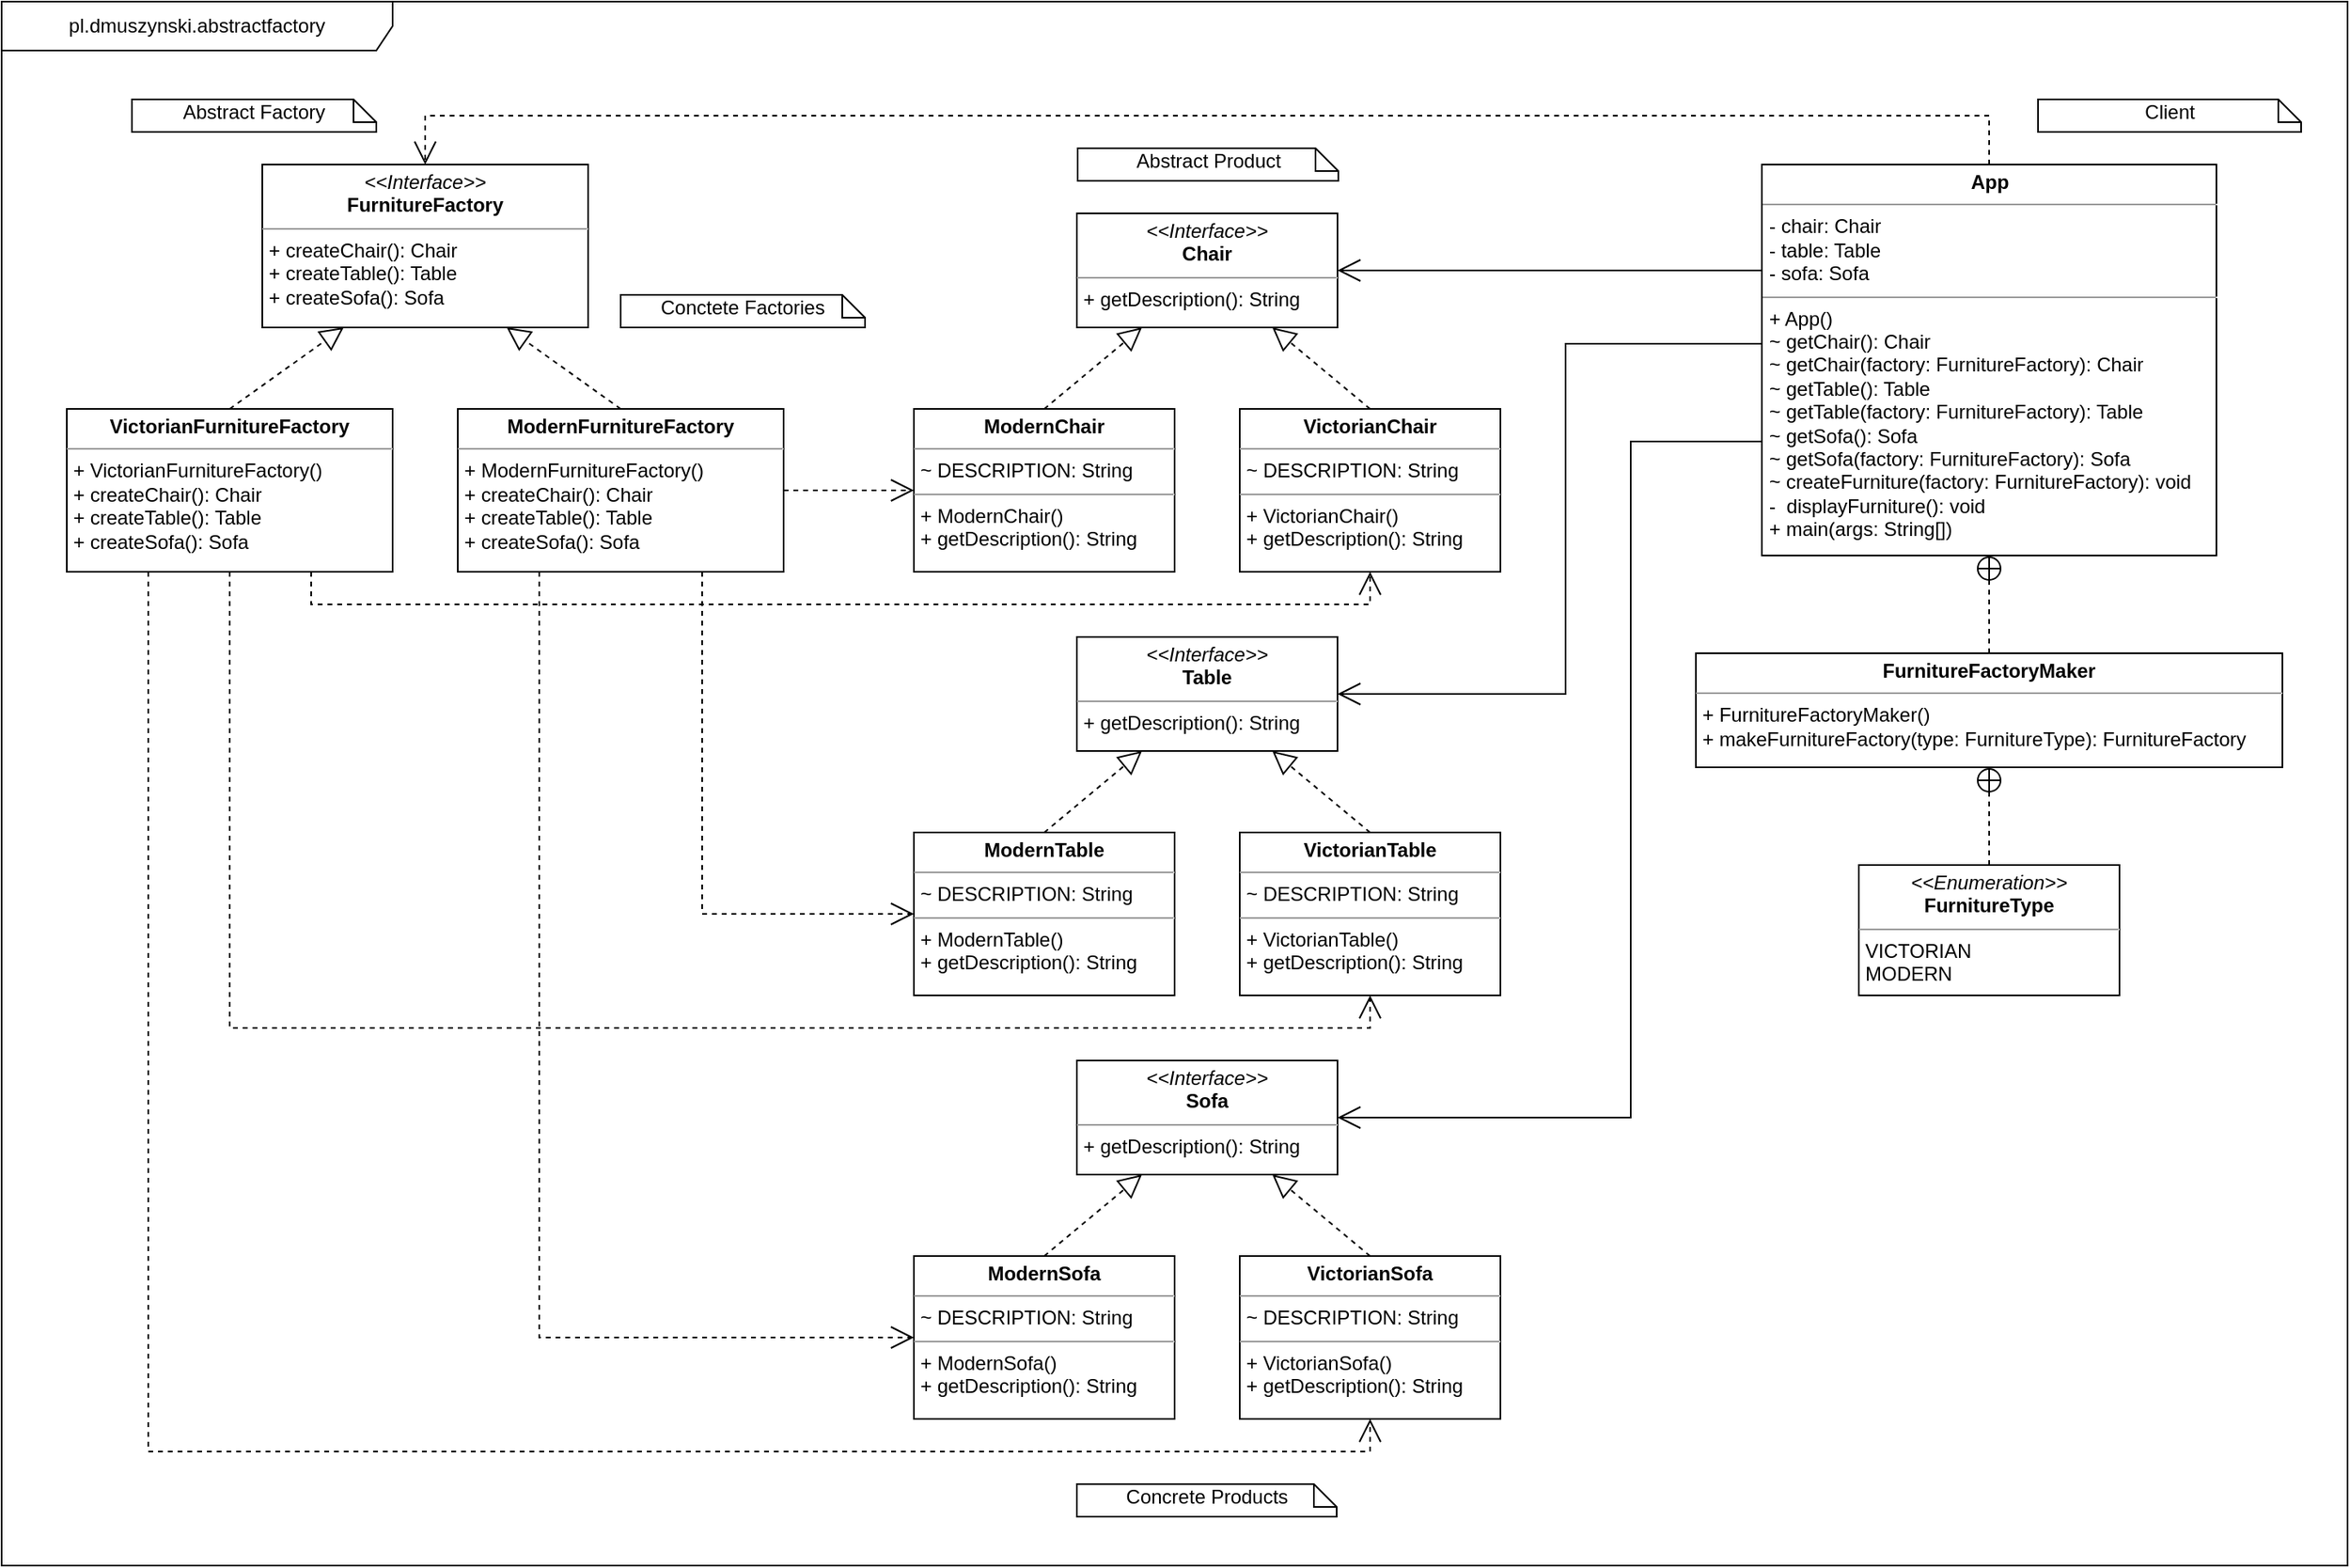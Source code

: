 <mxfile version="12.7.9" type="device"><diagram id="DLrdYmV71rnjznut05fL" name="Page-1"><mxGraphModel dx="1185" dy="629" grid="1" gridSize="10" guides="1" tooltips="1" connect="1" arrows="1" fold="1" page="1" pageScale="1" pageWidth="827" pageHeight="1169" math="0" shadow="0"><root><mxCell id="0"/><mxCell id="1" parent="0"/><mxCell id="nlImfjhAGIeM2kRz3IHG-3" value="pl.dmuszynski.abstractfactory" style="shape=umlFrame;whiteSpace=wrap;html=1;width=240;height=30;fillColor=#ffffff;" vertex="1" parent="1"><mxGeometry width="1440" height="960" as="geometry"/></mxCell><mxCell id="nlImfjhAGIeM2kRz3IHG-1" value="&lt;p style=&quot;margin: 0px ; margin-top: 4px ; text-align: center&quot;&gt;&lt;i&gt;&amp;lt;&amp;lt;Interface&amp;gt;&amp;gt;&lt;/i&gt;&lt;br&gt;&lt;b&gt;FurnitureFactory&lt;/b&gt;&lt;/p&gt;&lt;hr size=&quot;1&quot;&gt;&lt;p style=&quot;margin: 0px ; margin-left: 4px&quot;&gt;+ createChair(): Chair&lt;br&gt;+ createTable(): Table&lt;/p&gt;&lt;p style=&quot;margin: 0px ; margin-left: 4px&quot;&gt;+ createSofa(): Sofa&lt;/p&gt;" style="verticalAlign=top;align=left;overflow=fill;fontSize=12;fontFamily=Helvetica;html=1;" vertex="1" parent="1"><mxGeometry x="160" y="100" width="200" height="100" as="geometry"/></mxCell><mxCell id="nlImfjhAGIeM2kRz3IHG-4" value="&lt;p style=&quot;margin: 0px ; margin-top: 4px ; text-align: center&quot;&gt;&lt;b&gt;VictorianFurnitureFactory&lt;/b&gt;&lt;/p&gt;&lt;hr size=&quot;1&quot;&gt;&lt;p style=&quot;margin: 0px 0px 0px 4px&quot;&gt;+ VictorianFurnitureFactory()&lt;/p&gt;&lt;p style=&quot;margin: 0px 0px 0px 4px&quot;&gt;+ createChair(): Chair&lt;br&gt;+ createTable(): Table&lt;/p&gt;&lt;p style=&quot;margin: 0px 0px 0px 4px&quot;&gt;+ createSofa(): Sofa&lt;/p&gt;" style="verticalAlign=top;align=left;overflow=fill;fontSize=12;fontFamily=Helvetica;html=1;" vertex="1" parent="1"><mxGeometry x="40" y="250" width="200" height="100" as="geometry"/></mxCell><mxCell id="nlImfjhAGIeM2kRz3IHG-5" value="&lt;p style=&quot;margin: 0px ; margin-top: 4px ; text-align: center&quot;&gt;&lt;b&gt;ModernFurnitureFactory&lt;/b&gt;&lt;/p&gt;&lt;hr size=&quot;1&quot;&gt;&lt;p style=&quot;margin: 0px 0px 0px 4px&quot;&gt;+ ModernFurnitureFactory()&lt;/p&gt;&lt;p style=&quot;margin: 0px 0px 0px 4px&quot;&gt;+ createChair(): Chair&lt;br&gt;+ createTable(): Table&lt;/p&gt;&lt;p style=&quot;margin: 0px 0px 0px 4px&quot;&gt;+ createSofa(): Sofa&lt;/p&gt;" style="verticalAlign=top;align=left;overflow=fill;fontSize=12;fontFamily=Helvetica;html=1;" vertex="1" parent="1"><mxGeometry x="280" y="250" width="200" height="100" as="geometry"/></mxCell><mxCell id="nlImfjhAGIeM2kRz3IHG-10" value="&lt;p style=&quot;margin: 0px ; margin-top: 4px ; text-align: center&quot;&gt;&lt;i&gt;&amp;lt;&amp;lt;Interface&amp;gt;&amp;gt;&lt;/i&gt;&lt;br&gt;&lt;b&gt;Chair&lt;/b&gt;&lt;/p&gt;&lt;hr size=&quot;1&quot;&gt;&lt;p style=&quot;margin: 0px ; margin-left: 4px&quot;&gt;+ getDescription(): String&lt;br&gt;&lt;/p&gt;" style="verticalAlign=top;align=left;overflow=fill;fontSize=12;fontFamily=Helvetica;html=1;" vertex="1" parent="1"><mxGeometry x="660" y="130" width="160" height="70" as="geometry"/></mxCell><mxCell id="nlImfjhAGIeM2kRz3IHG-12" value="&lt;p style=&quot;margin: 0px ; margin-top: 4px ; text-align: center&quot;&gt;&lt;b&gt;VictorianChair&lt;/b&gt;&lt;br&gt;&lt;/p&gt;&lt;hr size=&quot;1&quot;&gt;&lt;p style=&quot;margin: 0px ; margin-left: 4px&quot;&gt;~ DESCRIPTION: String&lt;/p&gt;&lt;hr size=&quot;1&quot;&gt;&lt;p style=&quot;margin: 0px ; margin-left: 4px&quot;&gt;+ VictorianChair()&lt;br&gt;&lt;/p&gt;&lt;p style=&quot;margin: 0px ; margin-left: 4px&quot;&gt;+ getDescription(): String&lt;/p&gt;" style="verticalAlign=top;align=left;overflow=fill;fontSize=12;fontFamily=Helvetica;html=1;" vertex="1" parent="1"><mxGeometry x="760" y="250" width="160" height="100" as="geometry"/></mxCell><mxCell id="nlImfjhAGIeM2kRz3IHG-14" value="&lt;p style=&quot;margin: 0px ; margin-top: 4px ; text-align: center&quot;&gt;&lt;b&gt;ModernChair&lt;/b&gt;&lt;br&gt;&lt;/p&gt;&lt;hr size=&quot;1&quot;&gt;&lt;p style=&quot;margin: 0px ; margin-left: 4px&quot;&gt;~ DESCRIPTION: String&lt;/p&gt;&lt;hr size=&quot;1&quot;&gt;&lt;p style=&quot;margin: 0px ; margin-left: 4px&quot;&gt;+ ModernChair()&lt;br&gt;&lt;/p&gt;&lt;p style=&quot;margin: 0px ; margin-left: 4px&quot;&gt;+ getDescription(): String&lt;/p&gt;" style="verticalAlign=top;align=left;overflow=fill;fontSize=12;fontFamily=Helvetica;html=1;" vertex="1" parent="1"><mxGeometry x="560" y="250" width="160" height="100" as="geometry"/></mxCell><mxCell id="nlImfjhAGIeM2kRz3IHG-16" value="&lt;p style=&quot;margin: 0px ; margin-top: 4px ; text-align: center&quot;&gt;&lt;i&gt;&amp;lt;&amp;lt;Interface&amp;gt;&amp;gt;&lt;/i&gt;&lt;br&gt;&lt;b&gt;Table&lt;/b&gt;&lt;/p&gt;&lt;hr size=&quot;1&quot;&gt;&lt;p style=&quot;margin: 0px ; margin-left: 4px&quot;&gt;+ getDescription(): String&lt;br&gt;&lt;/p&gt;" style="verticalAlign=top;align=left;overflow=fill;fontSize=12;fontFamily=Helvetica;html=1;" vertex="1" parent="1"><mxGeometry x="660" y="390" width="160" height="70" as="geometry"/></mxCell><mxCell id="nlImfjhAGIeM2kRz3IHG-17" value="&lt;p style=&quot;margin: 0px ; margin-top: 4px ; text-align: center&quot;&gt;&lt;b&gt;VictorianTable&lt;/b&gt;&lt;br&gt;&lt;/p&gt;&lt;hr size=&quot;1&quot;&gt;&lt;p style=&quot;margin: 0px ; margin-left: 4px&quot;&gt;~ DESCRIPTION: String&lt;/p&gt;&lt;hr size=&quot;1&quot;&gt;&lt;p style=&quot;margin: 0px ; margin-left: 4px&quot;&gt;+ VictorianTable()&lt;br&gt;&lt;/p&gt;&lt;p style=&quot;margin: 0px ; margin-left: 4px&quot;&gt;+ getDescription(): String&lt;/p&gt;" style="verticalAlign=top;align=left;overflow=fill;fontSize=12;fontFamily=Helvetica;html=1;" vertex="1" parent="1"><mxGeometry x="760" y="510" width="160" height="100" as="geometry"/></mxCell><mxCell id="nlImfjhAGIeM2kRz3IHG-19" value="&lt;p style=&quot;margin: 0px ; margin-top: 4px ; text-align: center&quot;&gt;&lt;b&gt;ModernTable&lt;/b&gt;&lt;br&gt;&lt;/p&gt;&lt;hr size=&quot;1&quot;&gt;&lt;p style=&quot;margin: 0px ; margin-left: 4px&quot;&gt;~ DESCRIPTION: String&lt;/p&gt;&lt;hr size=&quot;1&quot;&gt;&lt;p style=&quot;margin: 0px ; margin-left: 4px&quot;&gt;+ ModernTable()&lt;br&gt;&lt;/p&gt;&lt;p style=&quot;margin: 0px ; margin-left: 4px&quot;&gt;+ getDescription(): String&lt;/p&gt;" style="verticalAlign=top;align=left;overflow=fill;fontSize=12;fontFamily=Helvetica;html=1;" vertex="1" parent="1"><mxGeometry x="560" y="510" width="160" height="100" as="geometry"/></mxCell><mxCell id="nlImfjhAGIeM2kRz3IHG-31" value="" style="endArrow=block;dashed=1;endFill=0;endSize=12;html=1;entryX=0.25;entryY=1;entryDx=0;entryDy=0;exitX=0.5;exitY=0;exitDx=0;exitDy=0;elbow=vertical;" edge="1" parent="1" source="nlImfjhAGIeM2kRz3IHG-4" target="nlImfjhAGIeM2kRz3IHG-1"><mxGeometry width="160" relative="1" as="geometry"><mxPoint x="310" y="530" as="sourcePoint"/><mxPoint x="470" y="530" as="targetPoint"/></mxGeometry></mxCell><mxCell id="nlImfjhAGIeM2kRz3IHG-32" value="" style="endArrow=block;dashed=1;endFill=0;endSize=12;html=1;entryX=0.75;entryY=1;entryDx=0;entryDy=0;exitX=0.5;exitY=0;exitDx=0;exitDy=0;elbow=vertical;" edge="1" parent="1" source="nlImfjhAGIeM2kRz3IHG-5" target="nlImfjhAGIeM2kRz3IHG-1"><mxGeometry width="160" relative="1" as="geometry"><mxPoint x="150" y="260" as="sourcePoint"/><mxPoint x="240" y="200" as="targetPoint"/></mxGeometry></mxCell><mxCell id="nlImfjhAGIeM2kRz3IHG-33" value="" style="endArrow=block;dashed=1;endFill=0;endSize=12;html=1;exitX=0.5;exitY=0;exitDx=0;exitDy=0;elbow=vertical;entryX=0.25;entryY=1;entryDx=0;entryDy=0;" edge="1" parent="1" source="nlImfjhAGIeM2kRz3IHG-14" target="nlImfjhAGIeM2kRz3IHG-10"><mxGeometry width="160" relative="1" as="geometry"><mxPoint x="350" y="260" as="sourcePoint"/><mxPoint x="260" y="200" as="targetPoint"/></mxGeometry></mxCell><mxCell id="nlImfjhAGIeM2kRz3IHG-34" value="" style="endArrow=block;dashed=1;endFill=0;endSize=12;html=1;entryX=0.25;entryY=1;entryDx=0;entryDy=0;exitX=0.5;exitY=0;exitDx=0;exitDy=0;elbow=vertical;" edge="1" parent="1" source="nlImfjhAGIeM2kRz3IHG-19" target="nlImfjhAGIeM2kRz3IHG-16"><mxGeometry width="160" relative="1" as="geometry"><mxPoint x="360" y="230" as="sourcePoint"/><mxPoint x="270" y="170" as="targetPoint"/></mxGeometry></mxCell><mxCell id="nlImfjhAGIeM2kRz3IHG-35" value="" style="endArrow=block;dashed=1;endFill=0;endSize=12;html=1;exitX=0.5;exitY=0;exitDx=0;exitDy=0;elbow=vertical;entryX=0.75;entryY=1;entryDx=0;entryDy=0;" edge="1" parent="1" source="nlImfjhAGIeM2kRz3IHG-17" target="nlImfjhAGIeM2kRz3IHG-16"><mxGeometry width="160" relative="1" as="geometry"><mxPoint x="70" y="220" as="sourcePoint"/><mxPoint x="160" y="160" as="targetPoint"/></mxGeometry></mxCell><mxCell id="nlImfjhAGIeM2kRz3IHG-36" value="" style="endArrow=block;dashed=1;endFill=0;endSize=12;html=1;entryX=0.75;entryY=1;entryDx=0;entryDy=0;exitX=0.5;exitY=0;exitDx=0;exitDy=0;elbow=vertical;" edge="1" parent="1" source="nlImfjhAGIeM2kRz3IHG-12" target="nlImfjhAGIeM2kRz3IHG-10"><mxGeometry width="160" relative="1" as="geometry"><mxPoint x="80" y="270" as="sourcePoint"/><mxPoint x="170" y="210" as="targetPoint"/></mxGeometry></mxCell><mxCell id="nlImfjhAGIeM2kRz3IHG-37" value="&lt;p style=&quot;margin: 0px ; margin-top: 4px ; text-align: center&quot;&gt;&lt;i&gt;&amp;lt;&amp;lt;Interface&amp;gt;&amp;gt;&lt;/i&gt;&lt;br&gt;&lt;b&gt;Sofa&lt;/b&gt;&lt;/p&gt;&lt;hr size=&quot;1&quot;&gt;&lt;p style=&quot;margin: 0px ; margin-left: 4px&quot;&gt;+ getDescription(): String&lt;br&gt;&lt;/p&gt;" style="verticalAlign=top;align=left;overflow=fill;fontSize=12;fontFamily=Helvetica;html=1;" vertex="1" parent="1"><mxGeometry x="660" y="650" width="160" height="70" as="geometry"/></mxCell><mxCell id="nlImfjhAGIeM2kRz3IHG-38" value="&lt;p style=&quot;margin: 0px ; margin-top: 4px ; text-align: center&quot;&gt;&lt;b&gt;VictorianSofa&lt;/b&gt;&lt;br&gt;&lt;/p&gt;&lt;hr size=&quot;1&quot;&gt;&lt;p style=&quot;margin: 0px ; margin-left: 4px&quot;&gt;~ DESCRIPTION: String&lt;/p&gt;&lt;hr size=&quot;1&quot;&gt;&lt;p style=&quot;margin: 0px ; margin-left: 4px&quot;&gt;+ VictorianSofa()&lt;br&gt;&lt;/p&gt;&lt;p style=&quot;margin: 0px ; margin-left: 4px&quot;&gt;+ getDescription(): String&lt;/p&gt;" style="verticalAlign=top;align=left;overflow=fill;fontSize=12;fontFamily=Helvetica;html=1;" vertex="1" parent="1"><mxGeometry x="760" y="770" width="160" height="100" as="geometry"/></mxCell><mxCell id="nlImfjhAGIeM2kRz3IHG-39" value="&lt;p style=&quot;margin: 0px ; margin-top: 4px ; text-align: center&quot;&gt;&lt;b&gt;ModernSofa&lt;/b&gt;&lt;br&gt;&lt;/p&gt;&lt;hr size=&quot;1&quot;&gt;&lt;p style=&quot;margin: 0px ; margin-left: 4px&quot;&gt;~ DESCRIPTION: String&lt;/p&gt;&lt;hr size=&quot;1&quot;&gt;&lt;p style=&quot;margin: 0px ; margin-left: 4px&quot;&gt;+ ModernSofa()&lt;br&gt;&lt;/p&gt;&lt;p style=&quot;margin: 0px ; margin-left: 4px&quot;&gt;+ getDescription(): String&lt;/p&gt;" style="verticalAlign=top;align=left;overflow=fill;fontSize=12;fontFamily=Helvetica;html=1;" vertex="1" parent="1"><mxGeometry x="560" y="770" width="160" height="100" as="geometry"/></mxCell><mxCell id="nlImfjhAGIeM2kRz3IHG-40" value="" style="endArrow=block;dashed=1;endFill=0;endSize=12;html=1;exitX=0.5;exitY=0;exitDx=0;exitDy=0;elbow=vertical;entryX=0.25;entryY=1;entryDx=0;entryDy=0;" edge="1" parent="1" source="nlImfjhAGIeM2kRz3IHG-39" target="nlImfjhAGIeM2kRz3IHG-37"><mxGeometry width="160" relative="1" as="geometry"><mxPoint x="360" y="510" as="sourcePoint"/><mxPoint x="270" y="450" as="targetPoint"/></mxGeometry></mxCell><mxCell id="nlImfjhAGIeM2kRz3IHG-41" value="" style="endArrow=block;dashed=1;endFill=0;endSize=12;html=1;entryX=0.75;entryY=1;entryDx=0;entryDy=0;exitX=0.5;exitY=0;exitDx=0;exitDy=0;elbow=vertical;" edge="1" parent="1" source="nlImfjhAGIeM2kRz3IHG-38" target="nlImfjhAGIeM2kRz3IHG-37"><mxGeometry width="160" relative="1" as="geometry"><mxPoint x="70" y="500" as="sourcePoint"/><mxPoint x="160" y="440" as="targetPoint"/></mxGeometry></mxCell><mxCell id="nlImfjhAGIeM2kRz3IHG-43" value="" style="endArrow=open;endFill=1;endSize=12;html=1;entryX=0;entryY=0.5;entryDx=0;entryDy=0;exitX=1;exitY=0.5;exitDx=0;exitDy=0;dashed=1;" edge="1" parent="1" source="nlImfjhAGIeM2kRz3IHG-5" target="nlImfjhAGIeM2kRz3IHG-14"><mxGeometry width="160" relative="1" as="geometry"><mxPoint x="430" y="390" as="sourcePoint"/><mxPoint x="590" y="390" as="targetPoint"/></mxGeometry></mxCell><mxCell id="nlImfjhAGIeM2kRz3IHG-46" value="" style="endArrow=open;endFill=1;endSize=12;html=1;entryX=0.5;entryY=1;entryDx=0;entryDy=0;exitX=0.75;exitY=1;exitDx=0;exitDy=0;dashed=1;edgeStyle=orthogonalEdgeStyle;strokeWidth=1;rounded=0;" edge="1" parent="1" source="nlImfjhAGIeM2kRz3IHG-4" target="nlImfjhAGIeM2kRz3IHG-12"><mxGeometry width="160" relative="1" as="geometry"><mxPoint x="530" y="310" as="sourcePoint"/><mxPoint x="650" y="310" as="targetPoint"/><Array as="points"><mxPoint x="190" y="370"/><mxPoint x="840" y="370"/></Array></mxGeometry></mxCell><mxCell id="nlImfjhAGIeM2kRz3IHG-48" value="" style="endArrow=open;endFill=1;endSize=12;html=1;entryX=0;entryY=0.5;entryDx=0;entryDy=0;exitX=0.75;exitY=1;exitDx=0;exitDy=0;dashed=1;edgeStyle=orthogonalEdgeStyle;strokeWidth=1;rounded=0;" edge="1" parent="1" source="nlImfjhAGIeM2kRz3IHG-5" target="nlImfjhAGIeM2kRz3IHG-19"><mxGeometry width="160" relative="1" as="geometry"><mxPoint x="150" y="360" as="sourcePoint"/><mxPoint x="970" y="360" as="targetPoint"/><Array as="points"><mxPoint x="430" y="560"/></Array></mxGeometry></mxCell><mxCell id="nlImfjhAGIeM2kRz3IHG-49" value="" style="endArrow=open;endFill=1;endSize=12;html=1;entryX=0;entryY=0.5;entryDx=0;entryDy=0;exitX=0.25;exitY=1;exitDx=0;exitDy=0;dashed=1;edgeStyle=orthogonalEdgeStyle;strokeWidth=1;rounded=0;" edge="1" parent="1" source="nlImfjhAGIeM2kRz3IHG-5" target="nlImfjhAGIeM2kRz3IHG-39"><mxGeometry width="160" relative="1" as="geometry"><mxPoint x="480" y="360" as="sourcePoint"/><mxPoint x="650" y="630" as="targetPoint"/><Array as="points"><mxPoint x="330" y="820"/></Array></mxGeometry></mxCell><mxCell id="nlImfjhAGIeM2kRz3IHG-50" value="" style="endArrow=open;endFill=1;endSize=12;html=1;entryX=0.5;entryY=1;entryDx=0;entryDy=0;exitX=0.5;exitY=1;exitDx=0;exitDy=0;dashed=1;edgeStyle=orthogonalEdgeStyle;strokeWidth=1;rounded=0;" edge="1" parent="1" source="nlImfjhAGIeM2kRz3IHG-4" target="nlImfjhAGIeM2kRz3IHG-17"><mxGeometry width="160" relative="1" as="geometry"><mxPoint x="40" y="410" as="sourcePoint"/><mxPoint x="860" y="410" as="targetPoint"/><Array as="points"><mxPoint x="140" y="630"/><mxPoint x="840" y="630"/></Array></mxGeometry></mxCell><mxCell id="nlImfjhAGIeM2kRz3IHG-51" value="" style="endArrow=open;endFill=1;endSize=12;html=1;entryX=0.5;entryY=1;entryDx=0;entryDy=0;exitX=0.25;exitY=1;exitDx=0;exitDy=0;dashed=1;edgeStyle=orthogonalEdgeStyle;strokeWidth=1;rounded=0;" edge="1" parent="1" source="nlImfjhAGIeM2kRz3IHG-4" target="nlImfjhAGIeM2kRz3IHG-38"><mxGeometry width="160" relative="1" as="geometry"><mxPoint x="150" y="360" as="sourcePoint"/><mxPoint x="970" y="680" as="targetPoint"/><Array as="points"><mxPoint x="90" y="890"/><mxPoint x="840" y="890"/></Array></mxGeometry></mxCell><mxCell id="nlImfjhAGIeM2kRz3IHG-53" value="&lt;p style=&quot;margin: 0px ; margin-top: 4px ; text-align: center&quot;&gt;&lt;i&gt;&amp;lt;&amp;lt;Enumeration&amp;gt;&amp;gt;&lt;/i&gt;&lt;br&gt;&lt;b&gt;FurnitureType&lt;/b&gt;&lt;/p&gt;&lt;hr size=&quot;1&quot;&gt;&lt;p style=&quot;margin: 0px ; margin-left: 4px&quot;&gt;VICTORIAN&lt;/p&gt;&lt;p style=&quot;margin: 0px ; margin-left: 4px&quot;&gt;MODERN&lt;/p&gt;" style="verticalAlign=top;align=left;overflow=fill;fontSize=12;fontFamily=Helvetica;html=1;" vertex="1" parent="1"><mxGeometry x="1140" y="530" width="160" height="80" as="geometry"/></mxCell><mxCell id="nlImfjhAGIeM2kRz3IHG-54" value="&lt;p style=&quot;margin: 0px ; margin-top: 4px ; text-align: center&quot;&gt;&lt;b&gt;FurnitureFactoryMaker&lt;/b&gt;&lt;/p&gt;&lt;hr size=&quot;1&quot;&gt;&lt;p style=&quot;margin: 0px ; margin-left: 4px&quot;&gt;+ FurnitureFactoryMaker()&lt;/p&gt;&lt;p style=&quot;margin: 0px ; margin-left: 4px&quot;&gt;+ makeFurnitureFactory(type: FurnitureType): FurnitureFactory&lt;/p&gt;" style="verticalAlign=top;align=left;overflow=fill;fontSize=12;fontFamily=Helvetica;html=1;" vertex="1" parent="1"><mxGeometry x="1040" y="400" width="360" height="70" as="geometry"/></mxCell><mxCell id="nlImfjhAGIeM2kRz3IHG-55" value="" style="endArrow=none;startArrow=circlePlus;endFill=0;startFill=0;endSize=8;html=1;dashed=1;strokeWidth=1;entryX=0.5;entryY=0;entryDx=0;entryDy=0;exitX=0.5;exitY=1;exitDx=0;exitDy=0;" edge="1" parent="1" source="nlImfjhAGIeM2kRz3IHG-54" target="nlImfjhAGIeM2kRz3IHG-53"><mxGeometry width="160" relative="1" as="geometry"><mxPoint x="1139.5" y="260" as="sourcePoint"/><mxPoint x="1299.5" y="260" as="targetPoint"/></mxGeometry></mxCell><mxCell id="nlImfjhAGIeM2kRz3IHG-56" value="&lt;p style=&quot;margin: 0px ; margin-top: 4px ; text-align: center&quot;&gt;&lt;b&gt;App&lt;/b&gt;&lt;/p&gt;&lt;hr size=&quot;1&quot;&gt;&lt;p style=&quot;margin: 0px ; margin-left: 4px&quot;&gt;- chair: Chair&lt;/p&gt;&lt;p style=&quot;margin: 0px ; margin-left: 4px&quot;&gt;- table: Table&lt;/p&gt;&lt;p style=&quot;margin: 0px ; margin-left: 4px&quot;&gt;- sofa: Sofa&lt;/p&gt;&lt;hr size=&quot;1&quot;&gt;&lt;p style=&quot;margin: 0px ; margin-left: 4px&quot;&gt;+ App()&lt;/p&gt;&lt;p style=&quot;margin: 0px ; margin-left: 4px&quot;&gt;~ getChair(): Chair&lt;/p&gt;&lt;p style=&quot;margin: 0px ; margin-left: 4px&quot;&gt;~ getChair(factory: FurnitureFactory): Chair&lt;/p&gt;&lt;p style=&quot;margin: 0px ; margin-left: 4px&quot;&gt;~ getTable(): Table&lt;/p&gt;&lt;p style=&quot;margin: 0px ; margin-left: 4px&quot;&gt;~ getTable(factory: FurnitureFactory): Table&lt;br&gt;&lt;/p&gt;&lt;p style=&quot;margin: 0px ; margin-left: 4px&quot;&gt;~ getSofa(): Sofa&lt;/p&gt;&lt;p style=&quot;margin: 0px ; margin-left: 4px&quot;&gt;~ getSofa(factory: FurnitureFactory): Sofa&lt;/p&gt;&lt;p style=&quot;margin: 0px ; margin-left: 4px&quot;&gt;~ createFurniture(factory: FurnitureFactory): void&lt;/p&gt;&lt;p style=&quot;margin: 0px ; margin-left: 4px&quot;&gt;-&amp;nbsp; displayFurniture(): void&lt;/p&gt;&lt;p style=&quot;margin: 0px ; margin-left: 4px&quot;&gt;+ main(args: String[])&lt;/p&gt;&lt;p style=&quot;margin: 0px ; margin-left: 4px&quot;&gt;&lt;br&gt;&lt;/p&gt;" style="verticalAlign=top;align=left;overflow=fill;fontSize=12;fontFamily=Helvetica;html=1;" vertex="1" parent="1"><mxGeometry x="1080.5" y="100" width="279" height="240" as="geometry"/></mxCell><mxCell id="nlImfjhAGIeM2kRz3IHG-57" value="" style="endArrow=open;endFill=0;endSize=12;html=1;dashed=1;edgeStyle=orthogonalEdgeStyle;strokeWidth=1;rounded=0;entryX=0.5;entryY=0;entryDx=0;entryDy=0;exitX=0.5;exitY=0;exitDx=0;exitDy=0;" edge="1" parent="1" source="nlImfjhAGIeM2kRz3IHG-56" target="nlImfjhAGIeM2kRz3IHG-1"><mxGeometry width="160" relative="1" as="geometry"><mxPoint x="200" y="360" as="sourcePoint"/><mxPoint x="970" y="360" as="targetPoint"/><Array as="points"><mxPoint x="1220" y="70"/><mxPoint x="260" y="70"/></Array></mxGeometry></mxCell><mxCell id="nlImfjhAGIeM2kRz3IHG-58" value="" style="endArrow=none;startArrow=circlePlus;endFill=0;startFill=0;endSize=8;html=1;dashed=1;strokeWidth=1;entryX=0.5;entryY=0;entryDx=0;entryDy=0;exitX=0.5;exitY=1;exitDx=0;exitDy=0;" edge="1" parent="1" source="nlImfjhAGIeM2kRz3IHG-56" target="nlImfjhAGIeM2kRz3IHG-54"><mxGeometry width="160" relative="1" as="geometry"><mxPoint x="1169.5" y="500" as="sourcePoint"/><mxPoint x="1169.5" y="540" as="targetPoint"/></mxGeometry></mxCell><mxCell id="nlImfjhAGIeM2kRz3IHG-59" value="" style="endArrow=open;endFill=1;endSize=12;html=1;strokeWidth=1;entryX=1;entryY=0.5;entryDx=0;entryDy=0;rounded=0;shadow=0;" edge="1" parent="1" target="nlImfjhAGIeM2kRz3IHG-10"><mxGeometry width="160" relative="1" as="geometry"><mxPoint x="1080" y="165" as="sourcePoint"/><mxPoint x="890" y="320" as="targetPoint"/></mxGeometry></mxCell><mxCell id="nlImfjhAGIeM2kRz3IHG-61" value="" style="endArrow=open;endFill=1;endSize=12;html=1;strokeWidth=1;entryX=1;entryY=0.5;entryDx=0;entryDy=0;exitX=0;exitY=0.5;exitDx=0;exitDy=0;edgeStyle=orthogonalEdgeStyle;rounded=0;" edge="1" parent="1" source="nlImfjhAGIeM2kRz3IHG-56" target="nlImfjhAGIeM2kRz3IHG-16"><mxGeometry width="160" relative="1" as="geometry"><mxPoint x="1130" y="163.08" as="sourcePoint"/><mxPoint x="850" y="165" as="targetPoint"/><Array as="points"><mxPoint x="960" y="210"/><mxPoint x="960" y="425"/></Array></mxGeometry></mxCell><mxCell id="nlImfjhAGIeM2kRz3IHG-62" value="" style="endArrow=open;endFill=1;endSize=12;html=1;strokeWidth=1;entryX=1;entryY=0.5;entryDx=0;entryDy=0;exitX=0;exitY=0.75;exitDx=0;exitDy=0;edgeStyle=orthogonalEdgeStyle;rounded=0;" edge="1" parent="1" source="nlImfjhAGIeM2kRz3IHG-56" target="nlImfjhAGIeM2kRz3IHG-37"><mxGeometry width="160" relative="1" as="geometry"><mxPoint x="1130" y="195" as="sourcePoint"/><mxPoint x="850" y="445" as="targetPoint"/><Array as="points"><mxPoint x="1000" y="270"/><mxPoint x="1000" y="685"/></Array></mxGeometry></mxCell><mxCell id="nlImfjhAGIeM2kRz3IHG-63" value="&lt;div&gt;&lt;span&gt;Abstract Factory&lt;/span&gt;&lt;/div&gt;" style="shape=note;whiteSpace=wrap;html=1;size=14;verticalAlign=top;align=center;spacingTop=-6;" vertex="1" parent="1"><mxGeometry x="80" y="60" width="150" height="20" as="geometry"/></mxCell><mxCell id="nlImfjhAGIeM2kRz3IHG-64" value="&lt;div&gt;&lt;span&gt;Conctete Factories&lt;/span&gt;&lt;/div&gt;" style="shape=note;whiteSpace=wrap;html=1;size=14;verticalAlign=top;align=center;spacingTop=-6;" vertex="1" parent="1"><mxGeometry x="380" y="180" width="150" height="20" as="geometry"/></mxCell><mxCell id="nlImfjhAGIeM2kRz3IHG-65" value="&lt;div&gt;&lt;span&gt;Abstract Product&lt;/span&gt;&lt;/div&gt;" style="shape=note;whiteSpace=wrap;html=1;size=14;verticalAlign=top;align=center;spacingTop=-6;" vertex="1" parent="1"><mxGeometry x="660.5" y="90" width="160" height="20" as="geometry"/></mxCell><mxCell id="nlImfjhAGIeM2kRz3IHG-67" value="&lt;div&gt;&lt;span&gt;Concrete Products&lt;/span&gt;&lt;/div&gt;" style="shape=note;whiteSpace=wrap;html=1;size=14;verticalAlign=top;align=center;spacingTop=-6;" vertex="1" parent="1"><mxGeometry x="660" y="910" width="159.5" height="20" as="geometry"/></mxCell><mxCell id="nlImfjhAGIeM2kRz3IHG-68" value="&lt;div&gt;&lt;span&gt;Client&lt;/span&gt;&lt;/div&gt;" style="shape=note;whiteSpace=wrap;html=1;size=14;verticalAlign=top;align=center;spacingTop=-6;" vertex="1" parent="1"><mxGeometry x="1250" y="60" width="161.5" height="20" as="geometry"/></mxCell></root></mxGraphModel></diagram></mxfile>